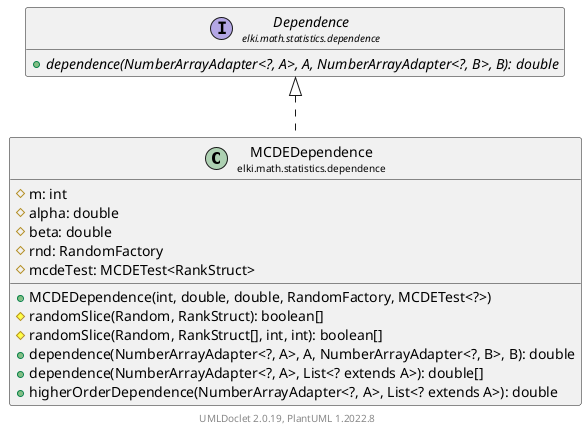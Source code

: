 @startuml
    remove .*\.(Instance|Par|Parameterizer|Factory)$
    set namespaceSeparator none
    hide empty fields
    hide empty methods

    class "<size:14>MCDEDependence\n<size:10>elki.math.statistics.dependence" as elki.math.statistics.dependence.MCDEDependence [[MCDEDependence.html]] {
        #m: int
        #alpha: double
        #beta: double
        #rnd: RandomFactory
        #mcdeTest: MCDETest<RankStruct>
        +MCDEDependence(int, double, double, RandomFactory, MCDETest<?>)
        #randomSlice(Random, RankStruct): boolean[]
        #randomSlice(Random, RankStruct[], int, int): boolean[]
        +dependence(NumberArrayAdapter<?, A>, A, NumberArrayAdapter<?, B>, B): double
        +dependence(NumberArrayAdapter<?, A>, List<? extends A>): double[]
        +higherOrderDependence(NumberArrayAdapter<?, A>, List<? extends A>): double
    }

    interface "<size:14>Dependence\n<size:10>elki.math.statistics.dependence" as elki.math.statistics.dependence.Dependence [[Dependence.html]] {
        {abstract} +dependence(NumberArrayAdapter<?, A>, A, NumberArrayAdapter<?, B>, B): double
    }
    class "<size:14>MCDEDependence.Par\n<size:10>elki.math.statistics.dependence" as elki.math.statistics.dependence.MCDEDependence.Par [[MCDEDependence.Par.html]]

    elki.math.statistics.dependence.Dependence <|.. elki.math.statistics.dependence.MCDEDependence
    elki.math.statistics.dependence.MCDEDependence +-- elki.math.statistics.dependence.MCDEDependence.Par

    center footer UMLDoclet 2.0.19, PlantUML 1.2022.8
@enduml
